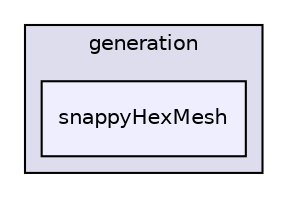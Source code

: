 digraph "applications/utilities/mesh/generation/snappyHexMesh" {
  bgcolor=transparent;
  compound=true
  node [ fontsize="10", fontname="Helvetica"];
  edge [ labelfontsize="10", labelfontname="Helvetica"];
  subgraph clusterdir_5e38c77784c29cb5c03b448ec3140896 {
    graph [ bgcolor="#ddddee", pencolor="black", label="generation" fontname="Helvetica", fontsize="10", URL="dir_5e38c77784c29cb5c03b448ec3140896.html"]
  dir_6cb59580d6959b0c95629f696fb8f947 [shape=box, label="snappyHexMesh", style="filled", fillcolor="#eeeeff", pencolor="black", URL="dir_6cb59580d6959b0c95629f696fb8f947.html"];
  }
}
